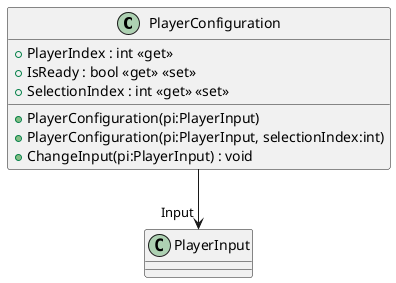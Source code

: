 @startuml
class PlayerConfiguration {
    + PlayerConfiguration(pi:PlayerInput)
    + PlayerConfiguration(pi:PlayerInput, selectionIndex:int)
    + ChangeInput(pi:PlayerInput) : void
    + PlayerIndex : int <<get>>
    + IsReady : bool <<get>> <<set>>
    + SelectionIndex : int <<get>> <<set>>
}
PlayerConfiguration --> "Input" PlayerInput
@enduml
